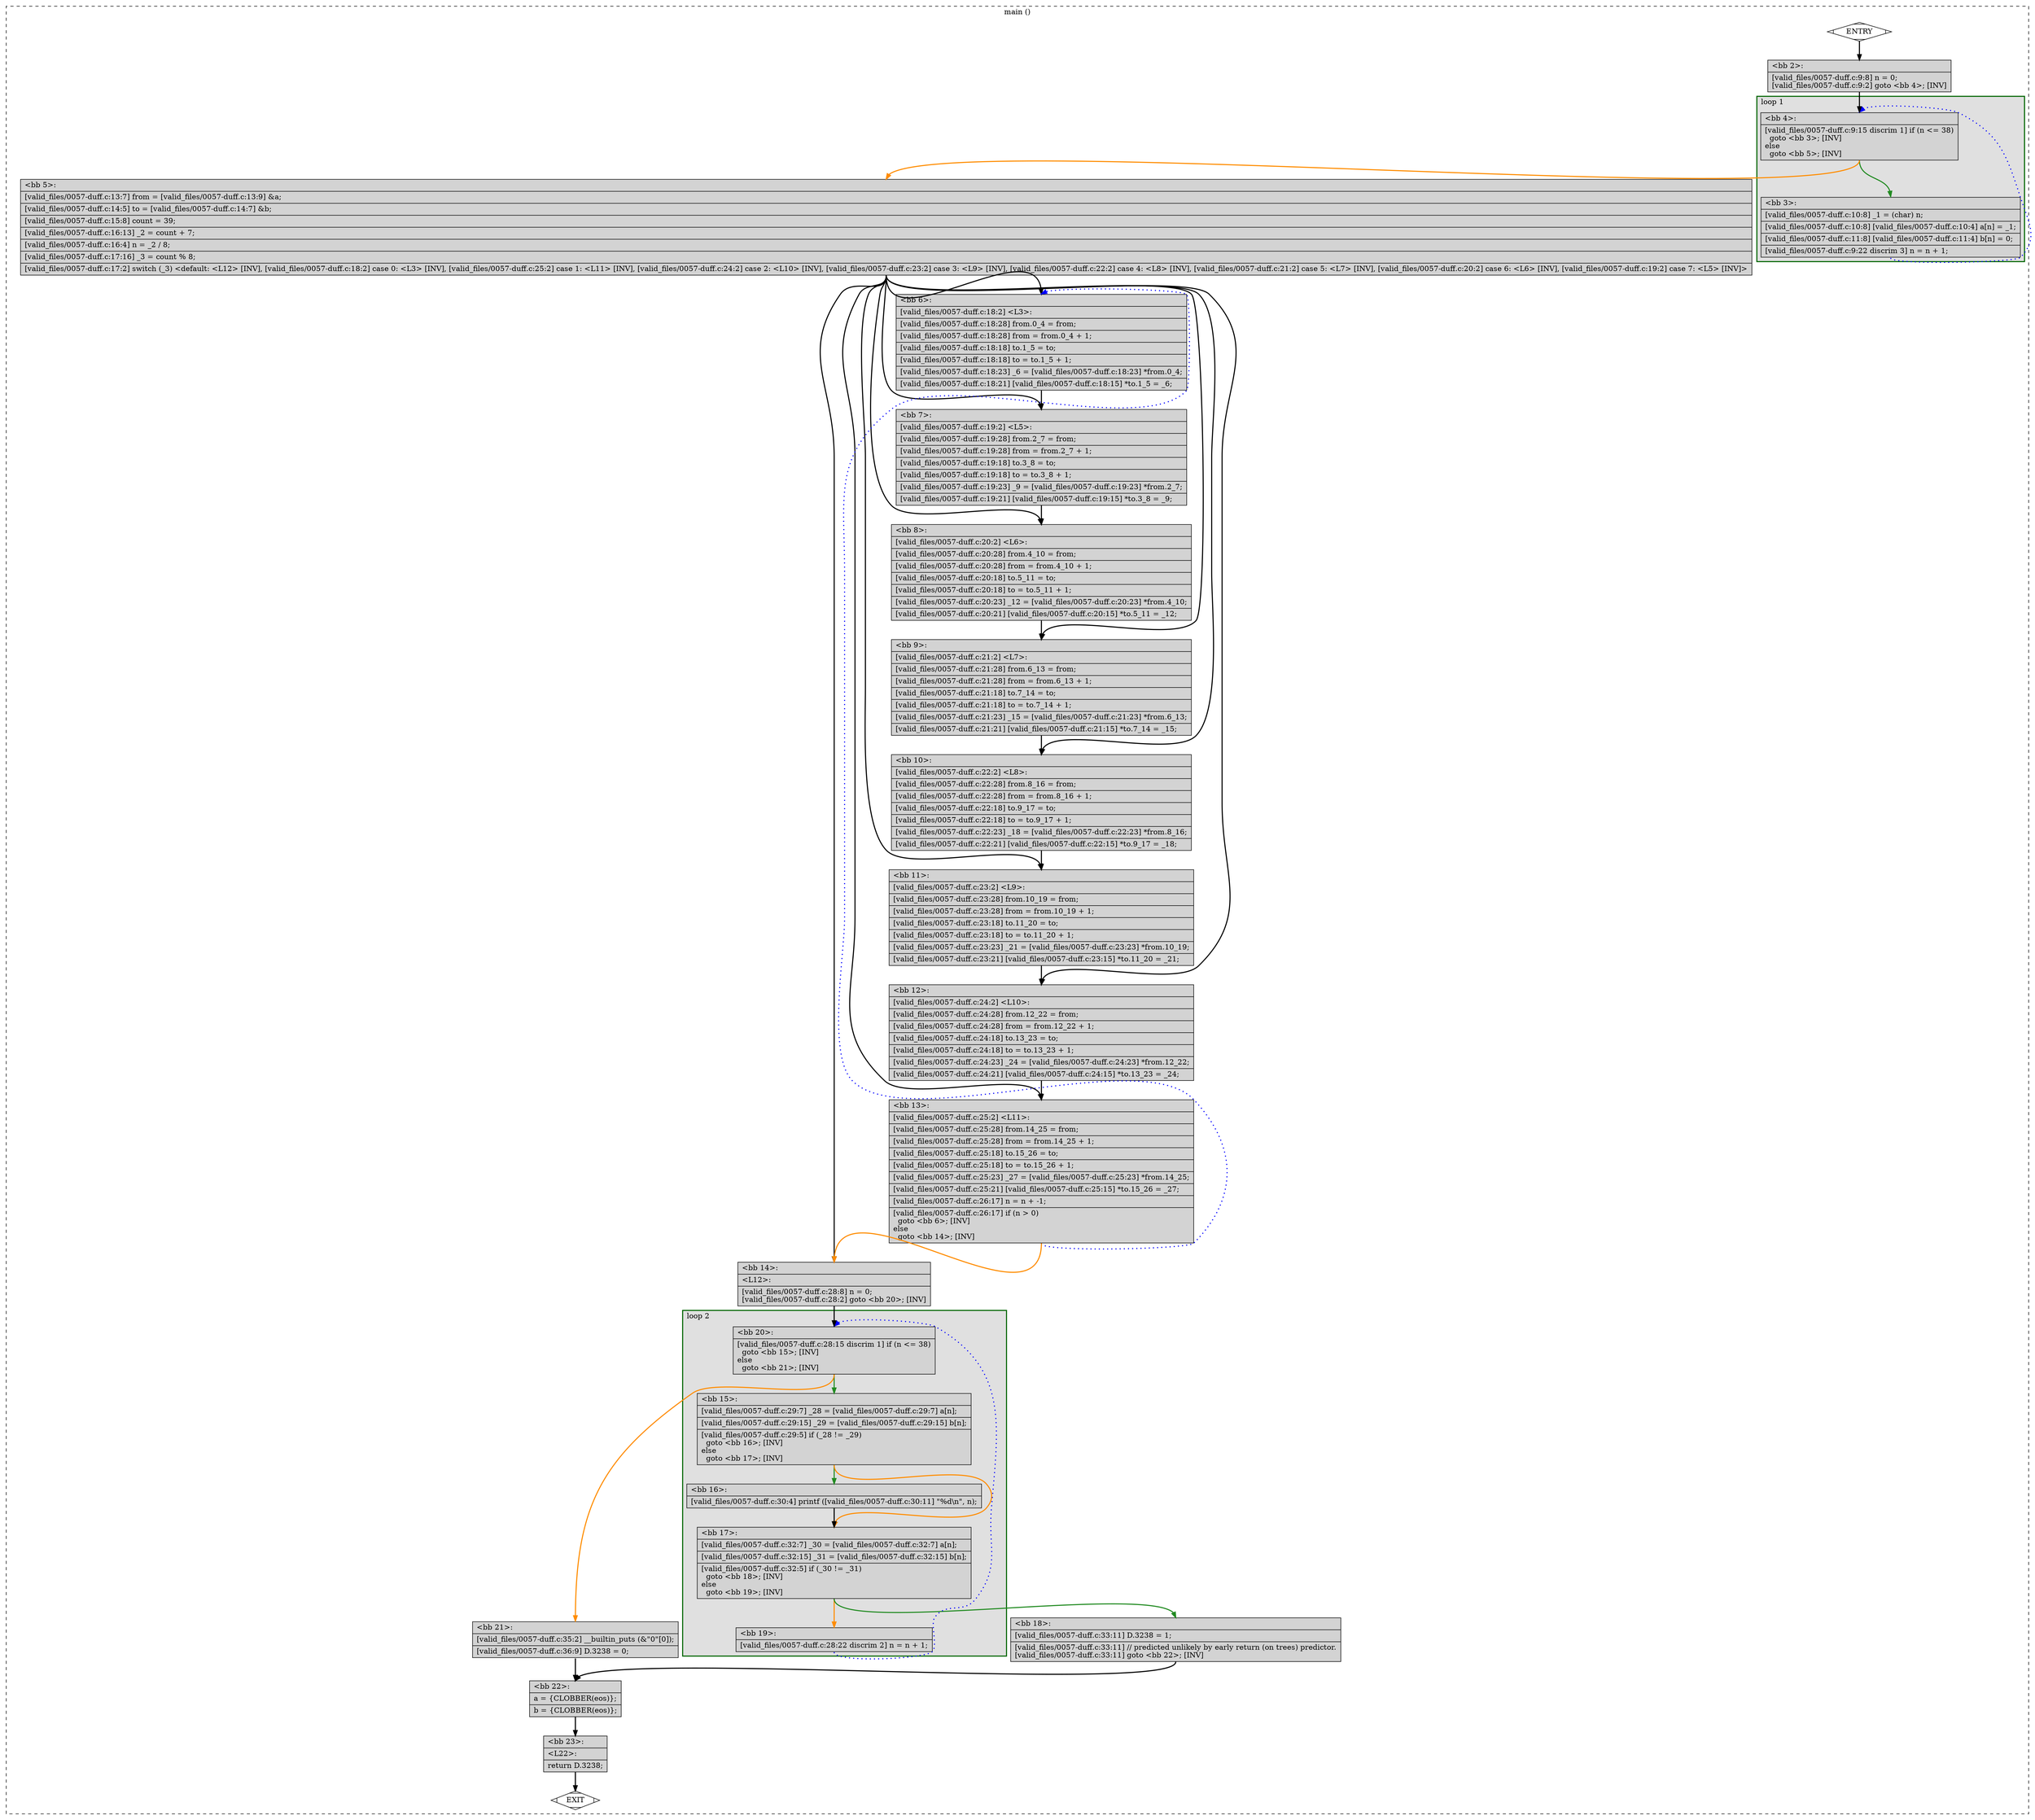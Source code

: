 digraph "a-0057-duff.c.015t.cfg" {
overlap=false;
subgraph "cluster_main" {
	style="dashed";
	color="black";
	label="main ()";
	subgraph cluster_0_2 {
	style="filled";
	color="darkgreen";
	fillcolor="grey88";
	label="loop 2";
	labeljust=l;
	penwidth=2;
	fn_0_basic_block_20 [shape=record,style=filled,fillcolor=lightgrey,label="{\<bb\ 20\>:\l\
|[valid_files/0057-duff.c:28:15\ discrim\ 1]\ if\ (n\ \<=\ 38)\l\
\ \ goto\ \<bb\ 15\>;\ [INV]\l\
else\l\
\ \ goto\ \<bb\ 21\>;\ [INV]\l\
}"];

	fn_0_basic_block_15 [shape=record,style=filled,fillcolor=lightgrey,label="{\<bb\ 15\>:\l\
|[valid_files/0057-duff.c:29:7]\ _28\ =\ [valid_files/0057-duff.c:29:7]\ a[n];\l\
|[valid_files/0057-duff.c:29:15]\ _29\ =\ [valid_files/0057-duff.c:29:15]\ b[n];\l\
|[valid_files/0057-duff.c:29:5]\ if\ (_28\ !=\ _29)\l\
\ \ goto\ \<bb\ 16\>;\ [INV]\l\
else\l\
\ \ goto\ \<bb\ 17\>;\ [INV]\l\
}"];

	fn_0_basic_block_16 [shape=record,style=filled,fillcolor=lightgrey,label="{\<bb\ 16\>:\l\
|[valid_files/0057-duff.c:30:4]\ printf\ ([valid_files/0057-duff.c:30:11]\ \"%d\\n\",\ n);\l\
}"];

	fn_0_basic_block_17 [shape=record,style=filled,fillcolor=lightgrey,label="{\<bb\ 17\>:\l\
|[valid_files/0057-duff.c:32:7]\ _30\ =\ [valid_files/0057-duff.c:32:7]\ a[n];\l\
|[valid_files/0057-duff.c:32:15]\ _31\ =\ [valid_files/0057-duff.c:32:15]\ b[n];\l\
|[valid_files/0057-duff.c:32:5]\ if\ (_30\ !=\ _31)\l\
\ \ goto\ \<bb\ 18\>;\ [INV]\l\
else\l\
\ \ goto\ \<bb\ 19\>;\ [INV]\l\
}"];

	fn_0_basic_block_19 [shape=record,style=filled,fillcolor=lightgrey,label="{\<bb\ 19\>:\l\
|[valid_files/0057-duff.c:28:22\ discrim\ 2]\ n\ =\ n\ +\ 1;\l\
}"];

	}
	subgraph cluster_0_1 {
	style="filled";
	color="darkgreen";
	fillcolor="grey88";
	label="loop 1";
	labeljust=l;
	penwidth=2;
	fn_0_basic_block_4 [shape=record,style=filled,fillcolor=lightgrey,label="{\<bb\ 4\>:\l\
|[valid_files/0057-duff.c:9:15\ discrim\ 1]\ if\ (n\ \<=\ 38)\l\
\ \ goto\ \<bb\ 3\>;\ [INV]\l\
else\l\
\ \ goto\ \<bb\ 5\>;\ [INV]\l\
}"];

	fn_0_basic_block_3 [shape=record,style=filled,fillcolor=lightgrey,label="{\<bb\ 3\>:\l\
|[valid_files/0057-duff.c:10:8]\ _1\ =\ (char)\ n;\l\
|[valid_files/0057-duff.c:10:8]\ [valid_files/0057-duff.c:10:4]\ a[n]\ =\ _1;\l\
|[valid_files/0057-duff.c:11:8]\ [valid_files/0057-duff.c:11:4]\ b[n]\ =\ 0;\l\
|[valid_files/0057-duff.c:9:22\ discrim\ 3]\ n\ =\ n\ +\ 1;\l\
}"];

	}
	fn_0_basic_block_0 [shape=Mdiamond,style=filled,fillcolor=white,label="ENTRY"];

	fn_0_basic_block_1 [shape=Mdiamond,style=filled,fillcolor=white,label="EXIT"];

	fn_0_basic_block_2 [shape=record,style=filled,fillcolor=lightgrey,label="{\<bb\ 2\>:\l\
|[valid_files/0057-duff.c:9:8]\ n\ =\ 0;\l\
[valid_files/0057-duff.c:9:2]\ goto\ \<bb\ 4\>;\ [INV]\l\
}"];

	fn_0_basic_block_5 [shape=record,style=filled,fillcolor=lightgrey,label="{\<bb\ 5\>:\l\
|[valid_files/0057-duff.c:13:7]\ from\ =\ [valid_files/0057-duff.c:13:9]\ &a;\l\
|[valid_files/0057-duff.c:14:5]\ to\ =\ [valid_files/0057-duff.c:14:7]\ &b;\l\
|[valid_files/0057-duff.c:15:8]\ count\ =\ 39;\l\
|[valid_files/0057-duff.c:16:13]\ _2\ =\ count\ +\ 7;\l\
|[valid_files/0057-duff.c:16:4]\ n\ =\ _2\ /\ 8;\l\
|[valid_files/0057-duff.c:17:16]\ _3\ =\ count\ %\ 8;\l\
|[valid_files/0057-duff.c:17:2]\ switch\ (_3)\ \<default:\ \<L12\>\ [INV],\ [valid_files/0057-duff.c:18:2]\ case\ 0:\ \<L3\>\ [INV],\ [valid_files/0057-duff.c:25:2]\ case\ 1:\ \<L11\>\ [INV],\ [valid_files/0057-duff.c:24:2]\ case\ 2:\ \<L10\>\ [INV],\ [valid_files/0057-duff.c:23:2]\ case\ 3:\ \<L9\>\ [INV],\ [valid_files/0057-duff.c:22:2]\ case\ 4:\ \<L8\>\ [INV],\ [valid_files/0057-duff.c:21:2]\ case\ 5:\ \<L7\>\ [INV],\ [valid_files/0057-duff.c:20:2]\ case\ 6:\ \<L6\>\ [INV],\ [valid_files/0057-duff.c:19:2]\ case\ 7:\ \<L5\>\ [INV]\>\l\
}"];

	fn_0_basic_block_6 [shape=record,style=filled,fillcolor=lightgrey,label="{\<bb\ 6\>:\l\
|[valid_files/0057-duff.c:18:2]\ \<L3\>:\l\
|[valid_files/0057-duff.c:18:28]\ from.0_4\ =\ from;\l\
|[valid_files/0057-duff.c:18:28]\ from\ =\ from.0_4\ +\ 1;\l\
|[valid_files/0057-duff.c:18:18]\ to.1_5\ =\ to;\l\
|[valid_files/0057-duff.c:18:18]\ to\ =\ to.1_5\ +\ 1;\l\
|[valid_files/0057-duff.c:18:23]\ _6\ =\ [valid_files/0057-duff.c:18:23]\ *from.0_4;\l\
|[valid_files/0057-duff.c:18:21]\ [valid_files/0057-duff.c:18:15]\ *to.1_5\ =\ _6;\l\
}"];

	fn_0_basic_block_7 [shape=record,style=filled,fillcolor=lightgrey,label="{\<bb\ 7\>:\l\
|[valid_files/0057-duff.c:19:2]\ \<L5\>:\l\
|[valid_files/0057-duff.c:19:28]\ from.2_7\ =\ from;\l\
|[valid_files/0057-duff.c:19:28]\ from\ =\ from.2_7\ +\ 1;\l\
|[valid_files/0057-duff.c:19:18]\ to.3_8\ =\ to;\l\
|[valid_files/0057-duff.c:19:18]\ to\ =\ to.3_8\ +\ 1;\l\
|[valid_files/0057-duff.c:19:23]\ _9\ =\ [valid_files/0057-duff.c:19:23]\ *from.2_7;\l\
|[valid_files/0057-duff.c:19:21]\ [valid_files/0057-duff.c:19:15]\ *to.3_8\ =\ _9;\l\
}"];

	fn_0_basic_block_8 [shape=record,style=filled,fillcolor=lightgrey,label="{\<bb\ 8\>:\l\
|[valid_files/0057-duff.c:20:2]\ \<L6\>:\l\
|[valid_files/0057-duff.c:20:28]\ from.4_10\ =\ from;\l\
|[valid_files/0057-duff.c:20:28]\ from\ =\ from.4_10\ +\ 1;\l\
|[valid_files/0057-duff.c:20:18]\ to.5_11\ =\ to;\l\
|[valid_files/0057-duff.c:20:18]\ to\ =\ to.5_11\ +\ 1;\l\
|[valid_files/0057-duff.c:20:23]\ _12\ =\ [valid_files/0057-duff.c:20:23]\ *from.4_10;\l\
|[valid_files/0057-duff.c:20:21]\ [valid_files/0057-duff.c:20:15]\ *to.5_11\ =\ _12;\l\
}"];

	fn_0_basic_block_9 [shape=record,style=filled,fillcolor=lightgrey,label="{\<bb\ 9\>:\l\
|[valid_files/0057-duff.c:21:2]\ \<L7\>:\l\
|[valid_files/0057-duff.c:21:28]\ from.6_13\ =\ from;\l\
|[valid_files/0057-duff.c:21:28]\ from\ =\ from.6_13\ +\ 1;\l\
|[valid_files/0057-duff.c:21:18]\ to.7_14\ =\ to;\l\
|[valid_files/0057-duff.c:21:18]\ to\ =\ to.7_14\ +\ 1;\l\
|[valid_files/0057-duff.c:21:23]\ _15\ =\ [valid_files/0057-duff.c:21:23]\ *from.6_13;\l\
|[valid_files/0057-duff.c:21:21]\ [valid_files/0057-duff.c:21:15]\ *to.7_14\ =\ _15;\l\
}"];

	fn_0_basic_block_10 [shape=record,style=filled,fillcolor=lightgrey,label="{\<bb\ 10\>:\l\
|[valid_files/0057-duff.c:22:2]\ \<L8\>:\l\
|[valid_files/0057-duff.c:22:28]\ from.8_16\ =\ from;\l\
|[valid_files/0057-duff.c:22:28]\ from\ =\ from.8_16\ +\ 1;\l\
|[valid_files/0057-duff.c:22:18]\ to.9_17\ =\ to;\l\
|[valid_files/0057-duff.c:22:18]\ to\ =\ to.9_17\ +\ 1;\l\
|[valid_files/0057-duff.c:22:23]\ _18\ =\ [valid_files/0057-duff.c:22:23]\ *from.8_16;\l\
|[valid_files/0057-duff.c:22:21]\ [valid_files/0057-duff.c:22:15]\ *to.9_17\ =\ _18;\l\
}"];

	fn_0_basic_block_11 [shape=record,style=filled,fillcolor=lightgrey,label="{\<bb\ 11\>:\l\
|[valid_files/0057-duff.c:23:2]\ \<L9\>:\l\
|[valid_files/0057-duff.c:23:28]\ from.10_19\ =\ from;\l\
|[valid_files/0057-duff.c:23:28]\ from\ =\ from.10_19\ +\ 1;\l\
|[valid_files/0057-duff.c:23:18]\ to.11_20\ =\ to;\l\
|[valid_files/0057-duff.c:23:18]\ to\ =\ to.11_20\ +\ 1;\l\
|[valid_files/0057-duff.c:23:23]\ _21\ =\ [valid_files/0057-duff.c:23:23]\ *from.10_19;\l\
|[valid_files/0057-duff.c:23:21]\ [valid_files/0057-duff.c:23:15]\ *to.11_20\ =\ _21;\l\
}"];

	fn_0_basic_block_12 [shape=record,style=filled,fillcolor=lightgrey,label="{\<bb\ 12\>:\l\
|[valid_files/0057-duff.c:24:2]\ \<L10\>:\l\
|[valid_files/0057-duff.c:24:28]\ from.12_22\ =\ from;\l\
|[valid_files/0057-duff.c:24:28]\ from\ =\ from.12_22\ +\ 1;\l\
|[valid_files/0057-duff.c:24:18]\ to.13_23\ =\ to;\l\
|[valid_files/0057-duff.c:24:18]\ to\ =\ to.13_23\ +\ 1;\l\
|[valid_files/0057-duff.c:24:23]\ _24\ =\ [valid_files/0057-duff.c:24:23]\ *from.12_22;\l\
|[valid_files/0057-duff.c:24:21]\ [valid_files/0057-duff.c:24:15]\ *to.13_23\ =\ _24;\l\
}"];

	fn_0_basic_block_13 [shape=record,style=filled,fillcolor=lightgrey,label="{\<bb\ 13\>:\l\
|[valid_files/0057-duff.c:25:2]\ \<L11\>:\l\
|[valid_files/0057-duff.c:25:28]\ from.14_25\ =\ from;\l\
|[valid_files/0057-duff.c:25:28]\ from\ =\ from.14_25\ +\ 1;\l\
|[valid_files/0057-duff.c:25:18]\ to.15_26\ =\ to;\l\
|[valid_files/0057-duff.c:25:18]\ to\ =\ to.15_26\ +\ 1;\l\
|[valid_files/0057-duff.c:25:23]\ _27\ =\ [valid_files/0057-duff.c:25:23]\ *from.14_25;\l\
|[valid_files/0057-duff.c:25:21]\ [valid_files/0057-duff.c:25:15]\ *to.15_26\ =\ _27;\l\
|[valid_files/0057-duff.c:26:17]\ n\ =\ n\ +\ -1;\l\
|[valid_files/0057-duff.c:26:17]\ if\ (n\ \>\ 0)\l\
\ \ goto\ \<bb\ 6\>;\ [INV]\l\
else\l\
\ \ goto\ \<bb\ 14\>;\ [INV]\l\
}"];

	fn_0_basic_block_14 [shape=record,style=filled,fillcolor=lightgrey,label="{\<bb\ 14\>:\l\
|\<L12\>:\l\
|[valid_files/0057-duff.c:28:8]\ n\ =\ 0;\l\
[valid_files/0057-duff.c:28:2]\ goto\ \<bb\ 20\>;\ [INV]\l\
}"];

	fn_0_basic_block_18 [shape=record,style=filled,fillcolor=lightgrey,label="{\<bb\ 18\>:\l\
|[valid_files/0057-duff.c:33:11]\ D.3238\ =\ 1;\l\
|[valid_files/0057-duff.c:33:11]\ //\ predicted\ unlikely\ by\ early\ return\ (on\ trees)\ predictor.\l\
[valid_files/0057-duff.c:33:11]\ goto\ \<bb\ 22\>;\ [INV]\l\
}"];

	fn_0_basic_block_21 [shape=record,style=filled,fillcolor=lightgrey,label="{\<bb\ 21\>:\l\
|[valid_files/0057-duff.c:35:2]\ __builtin_puts\ (&\"0\"[0]);\l\
|[valid_files/0057-duff.c:36:9]\ D.3238\ =\ 0;\l\
}"];

	fn_0_basic_block_22 [shape=record,style=filled,fillcolor=lightgrey,label="{\<bb\ 22\>:\l\
|a\ =\ \{CLOBBER(eos)\};\l\
|b\ =\ \{CLOBBER(eos)\};\l\
}"];

	fn_0_basic_block_23 [shape=record,style=filled,fillcolor=lightgrey,label="{\<bb\ 23\>:\l\
|\<L22\>:\l\
|return\ D.3238;\l\
}"];

	fn_0_basic_block_0:s -> fn_0_basic_block_2:n [style="solid,bold",color=black,weight=100,constraint=true];
	fn_0_basic_block_2:s -> fn_0_basic_block_4:n [style="solid,bold",color=black,weight=100,constraint=true];
	fn_0_basic_block_3:s -> fn_0_basic_block_4:n [style="dotted,bold",color=blue,weight=10,constraint=false];
	fn_0_basic_block_4:s -> fn_0_basic_block_3:n [style="solid,bold",color=forestgreen,weight=10,constraint=true];
	fn_0_basic_block_4:s -> fn_0_basic_block_5:n [style="solid,bold",color=darkorange,weight=10,constraint=true];
	fn_0_basic_block_5:s -> fn_0_basic_block_14:n [style="solid,bold",color=black,weight=10,constraint=true];
	fn_0_basic_block_5:s -> fn_0_basic_block_6:n [style="solid,bold",color=black,weight=10,constraint=true];
	fn_0_basic_block_5:s -> fn_0_basic_block_13:n [style="solid,bold",color=black,weight=10,constraint=true];
	fn_0_basic_block_5:s -> fn_0_basic_block_12:n [style="solid,bold",color=black,weight=10,constraint=true];
	fn_0_basic_block_5:s -> fn_0_basic_block_11:n [style="solid,bold",color=black,weight=10,constraint=true];
	fn_0_basic_block_5:s -> fn_0_basic_block_10:n [style="solid,bold",color=black,weight=10,constraint=true];
	fn_0_basic_block_5:s -> fn_0_basic_block_9:n [style="solid,bold",color=black,weight=10,constraint=true];
	fn_0_basic_block_5:s -> fn_0_basic_block_8:n [style="solid,bold",color=black,weight=10,constraint=true];
	fn_0_basic_block_5:s -> fn_0_basic_block_7:n [style="solid,bold",color=black,weight=10,constraint=true];
	fn_0_basic_block_6:s -> fn_0_basic_block_7:n [style="solid,bold",color=black,weight=100,constraint=true];
	fn_0_basic_block_7:s -> fn_0_basic_block_8:n [style="solid,bold",color=black,weight=100,constraint=true];
	fn_0_basic_block_8:s -> fn_0_basic_block_9:n [style="solid,bold",color=black,weight=100,constraint=true];
	fn_0_basic_block_9:s -> fn_0_basic_block_10:n [style="solid,bold",color=black,weight=100,constraint=true];
	fn_0_basic_block_10:s -> fn_0_basic_block_11:n [style="solid,bold",color=black,weight=100,constraint=true];
	fn_0_basic_block_11:s -> fn_0_basic_block_12:n [style="solid,bold",color=black,weight=100,constraint=true];
	fn_0_basic_block_12:s -> fn_0_basic_block_13:n [style="solid,bold",color=black,weight=100,constraint=true];
	fn_0_basic_block_13:s -> fn_0_basic_block_6:n [style="dotted,bold",color=blue,weight=10,constraint=false];
	fn_0_basic_block_13:s -> fn_0_basic_block_14:n [style="solid,bold",color=darkorange,weight=10,constraint=true];
	fn_0_basic_block_14:s -> fn_0_basic_block_20:n [style="solid,bold",color=black,weight=100,constraint=true];
	fn_0_basic_block_15:s -> fn_0_basic_block_16:n [style="solid,bold",color=forestgreen,weight=10,constraint=true];
	fn_0_basic_block_15:s -> fn_0_basic_block_17:n [style="solid,bold",color=darkorange,weight=10,constraint=true];
	fn_0_basic_block_16:s -> fn_0_basic_block_17:n [style="solid,bold",color=black,weight=100,constraint=true];
	fn_0_basic_block_17:s -> fn_0_basic_block_18:n [style="solid,bold",color=forestgreen,weight=10,constraint=true];
	fn_0_basic_block_17:s -> fn_0_basic_block_19:n [style="solid,bold",color=darkorange,weight=10,constraint=true];
	fn_0_basic_block_18:s -> fn_0_basic_block_22:n [style="solid,bold",color=black,weight=100,constraint=true];
	fn_0_basic_block_19:s -> fn_0_basic_block_20:n [style="dotted,bold",color=blue,weight=10,constraint=false];
	fn_0_basic_block_20:s -> fn_0_basic_block_15:n [style="solid,bold",color=forestgreen,weight=10,constraint=true];
	fn_0_basic_block_20:s -> fn_0_basic_block_21:n [style="solid,bold",color=darkorange,weight=10,constraint=true];
	fn_0_basic_block_21:s -> fn_0_basic_block_22:n [style="solid,bold",color=black,weight=100,constraint=true];
	fn_0_basic_block_22:s -> fn_0_basic_block_23:n [style="solid,bold",color=black,weight=100,constraint=true];
	fn_0_basic_block_23:s -> fn_0_basic_block_1:n [style="solid,bold",color=black,weight=10,constraint=true];
	fn_0_basic_block_0:s -> fn_0_basic_block_1:n [style="invis",constraint=true];
}
}
